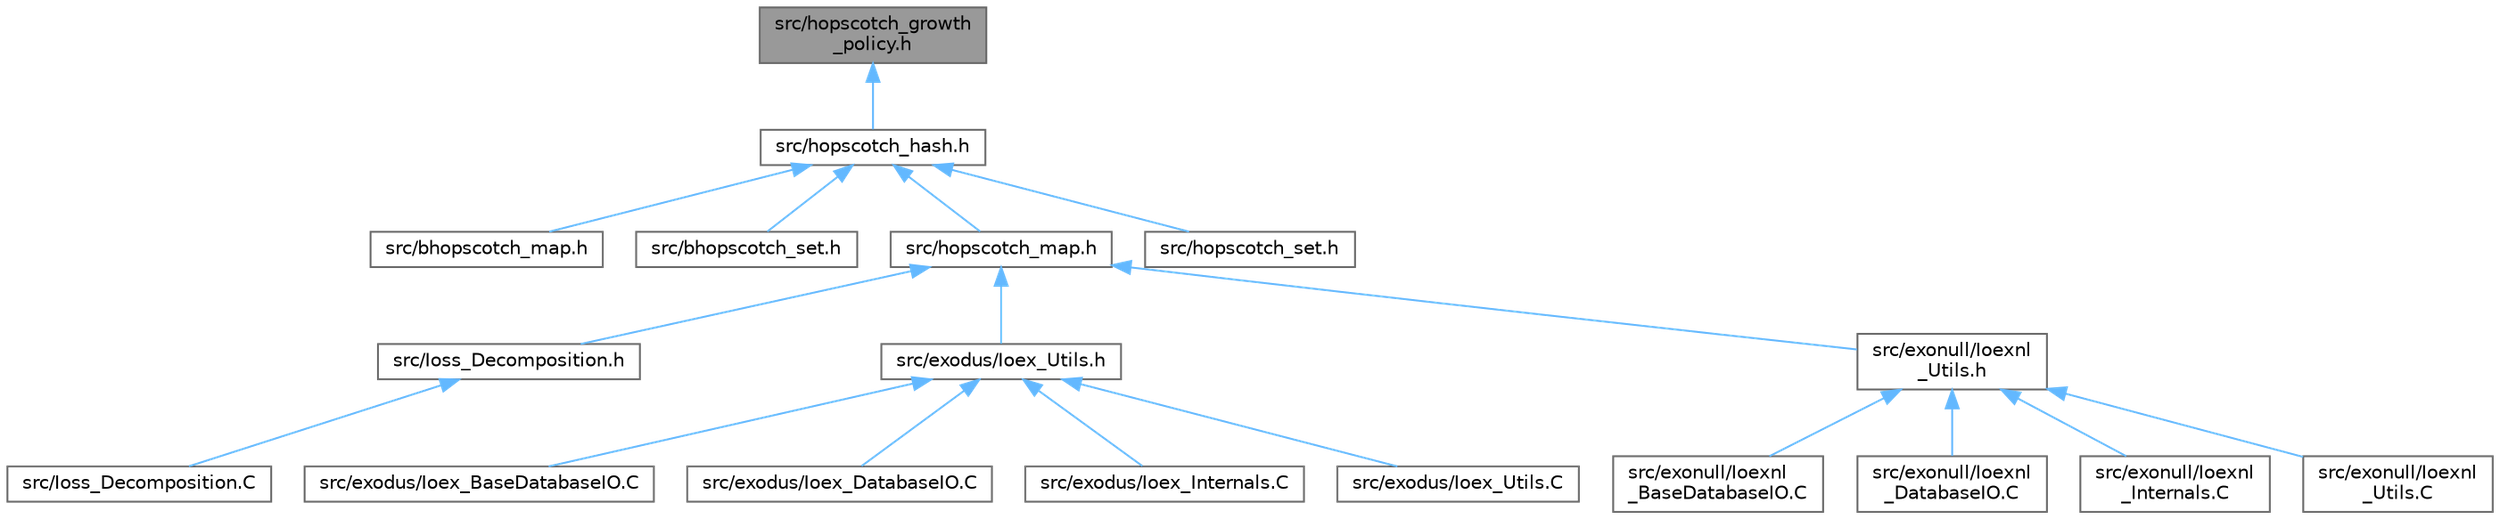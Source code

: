 digraph "src/hopscotch_growth_policy.h"
{
 // INTERACTIVE_SVG=YES
 // LATEX_PDF_SIZE
  bgcolor="transparent";
  edge [fontname=Helvetica,fontsize=10,labelfontname=Helvetica,labelfontsize=10];
  node [fontname=Helvetica,fontsize=10,shape=box,height=0.2,width=0.4];
  Node1 [id="Node000001",label="src/hopscotch_growth\l_policy.h",height=0.2,width=0.4,color="gray40", fillcolor="grey60", style="filled", fontcolor="black",tooltip=" "];
  Node1 -> Node2 [id="edge1_Node000001_Node000002",dir="back",color="steelblue1",style="solid",tooltip=" "];
  Node2 [id="Node000002",label="src/hopscotch_hash.h",height=0.2,width=0.4,color="grey40", fillcolor="white", style="filled",URL="$hopscotch__hash_8h.html",tooltip=" "];
  Node2 -> Node3 [id="edge2_Node000002_Node000003",dir="back",color="steelblue1",style="solid",tooltip=" "];
  Node3 [id="Node000003",label="src/bhopscotch_map.h",height=0.2,width=0.4,color="grey40", fillcolor="white", style="filled",URL="$bhopscotch__map_8h.html",tooltip=" "];
  Node2 -> Node4 [id="edge3_Node000002_Node000004",dir="back",color="steelblue1",style="solid",tooltip=" "];
  Node4 [id="Node000004",label="src/bhopscotch_set.h",height=0.2,width=0.4,color="grey40", fillcolor="white", style="filled",URL="$bhopscotch__set_8h.html",tooltip=" "];
  Node2 -> Node5 [id="edge4_Node000002_Node000005",dir="back",color="steelblue1",style="solid",tooltip=" "];
  Node5 [id="Node000005",label="src/hopscotch_map.h",height=0.2,width=0.4,color="grey40", fillcolor="white", style="filled",URL="$hopscotch__map_8h.html",tooltip=" "];
  Node5 -> Node6 [id="edge5_Node000005_Node000006",dir="back",color="steelblue1",style="solid",tooltip=" "];
  Node6 [id="Node000006",label="src/Ioss_Decomposition.h",height=0.2,width=0.4,color="grey40", fillcolor="white", style="filled",URL="$Ioss__Decomposition_8h.html",tooltip=" "];
  Node6 -> Node7 [id="edge6_Node000006_Node000007",dir="back",color="steelblue1",style="solid",tooltip=" "];
  Node7 [id="Node000007",label="src/Ioss_Decomposition.C",height=0.2,width=0.4,color="grey40", fillcolor="white", style="filled",URL="$Ioss__Decomposition_8C.html",tooltip=" "];
  Node5 -> Node8 [id="edge7_Node000005_Node000008",dir="back",color="steelblue1",style="solid",tooltip=" "];
  Node8 [id="Node000008",label="src/exodus/Ioex_Utils.h",height=0.2,width=0.4,color="grey40", fillcolor="white", style="filled",URL="$Ioex__Utils_8h.html",tooltip=" "];
  Node8 -> Node9 [id="edge8_Node000008_Node000009",dir="back",color="steelblue1",style="solid",tooltip=" "];
  Node9 [id="Node000009",label="src/exodus/Ioex_BaseDatabaseIO.C",height=0.2,width=0.4,color="grey40", fillcolor="white", style="filled",URL="$Ioex__BaseDatabaseIO_8C.html",tooltip=" "];
  Node8 -> Node10 [id="edge9_Node000008_Node000010",dir="back",color="steelblue1",style="solid",tooltip=" "];
  Node10 [id="Node000010",label="src/exodus/Ioex_DatabaseIO.C",height=0.2,width=0.4,color="grey40", fillcolor="white", style="filled",URL="$Ioex__DatabaseIO_8C.html",tooltip=" "];
  Node8 -> Node11 [id="edge10_Node000008_Node000011",dir="back",color="steelblue1",style="solid",tooltip=" "];
  Node11 [id="Node000011",label="src/exodus/Ioex_Internals.C",height=0.2,width=0.4,color="grey40", fillcolor="white", style="filled",URL="$Ioex__Internals_8C.html",tooltip=" "];
  Node8 -> Node12 [id="edge11_Node000008_Node000012",dir="back",color="steelblue1",style="solid",tooltip=" "];
  Node12 [id="Node000012",label="src/exodus/Ioex_Utils.C",height=0.2,width=0.4,color="grey40", fillcolor="white", style="filled",URL="$Ioex__Utils_8C.html",tooltip=" "];
  Node5 -> Node13 [id="edge12_Node000005_Node000013",dir="back",color="steelblue1",style="solid",tooltip=" "];
  Node13 [id="Node000013",label="src/exonull/Ioexnl\l_Utils.h",height=0.2,width=0.4,color="grey40", fillcolor="white", style="filled",URL="$Ioexnl__Utils_8h.html",tooltip=" "];
  Node13 -> Node14 [id="edge13_Node000013_Node000014",dir="back",color="steelblue1",style="solid",tooltip=" "];
  Node14 [id="Node000014",label="src/exonull/Ioexnl\l_BaseDatabaseIO.C",height=0.2,width=0.4,color="grey40", fillcolor="white", style="filled",URL="$Ioexnl__BaseDatabaseIO_8C.html",tooltip=" "];
  Node13 -> Node15 [id="edge14_Node000013_Node000015",dir="back",color="steelblue1",style="solid",tooltip=" "];
  Node15 [id="Node000015",label="src/exonull/Ioexnl\l_DatabaseIO.C",height=0.2,width=0.4,color="grey40", fillcolor="white", style="filled",URL="$Ioexnl__DatabaseIO_8C.html",tooltip=" "];
  Node13 -> Node16 [id="edge15_Node000013_Node000016",dir="back",color="steelblue1",style="solid",tooltip=" "];
  Node16 [id="Node000016",label="src/exonull/Ioexnl\l_Internals.C",height=0.2,width=0.4,color="grey40", fillcolor="white", style="filled",URL="$Ioexnl__Internals_8C.html",tooltip=" "];
  Node13 -> Node17 [id="edge16_Node000013_Node000017",dir="back",color="steelblue1",style="solid",tooltip=" "];
  Node17 [id="Node000017",label="src/exonull/Ioexnl\l_Utils.C",height=0.2,width=0.4,color="grey40", fillcolor="white", style="filled",URL="$Ioexnl__Utils_8C.html",tooltip=" "];
  Node2 -> Node18 [id="edge17_Node000002_Node000018",dir="back",color="steelblue1",style="solid",tooltip=" "];
  Node18 [id="Node000018",label="src/hopscotch_set.h",height=0.2,width=0.4,color="grey40", fillcolor="white", style="filled",URL="$hopscotch__set_8h.html",tooltip=" "];
}
